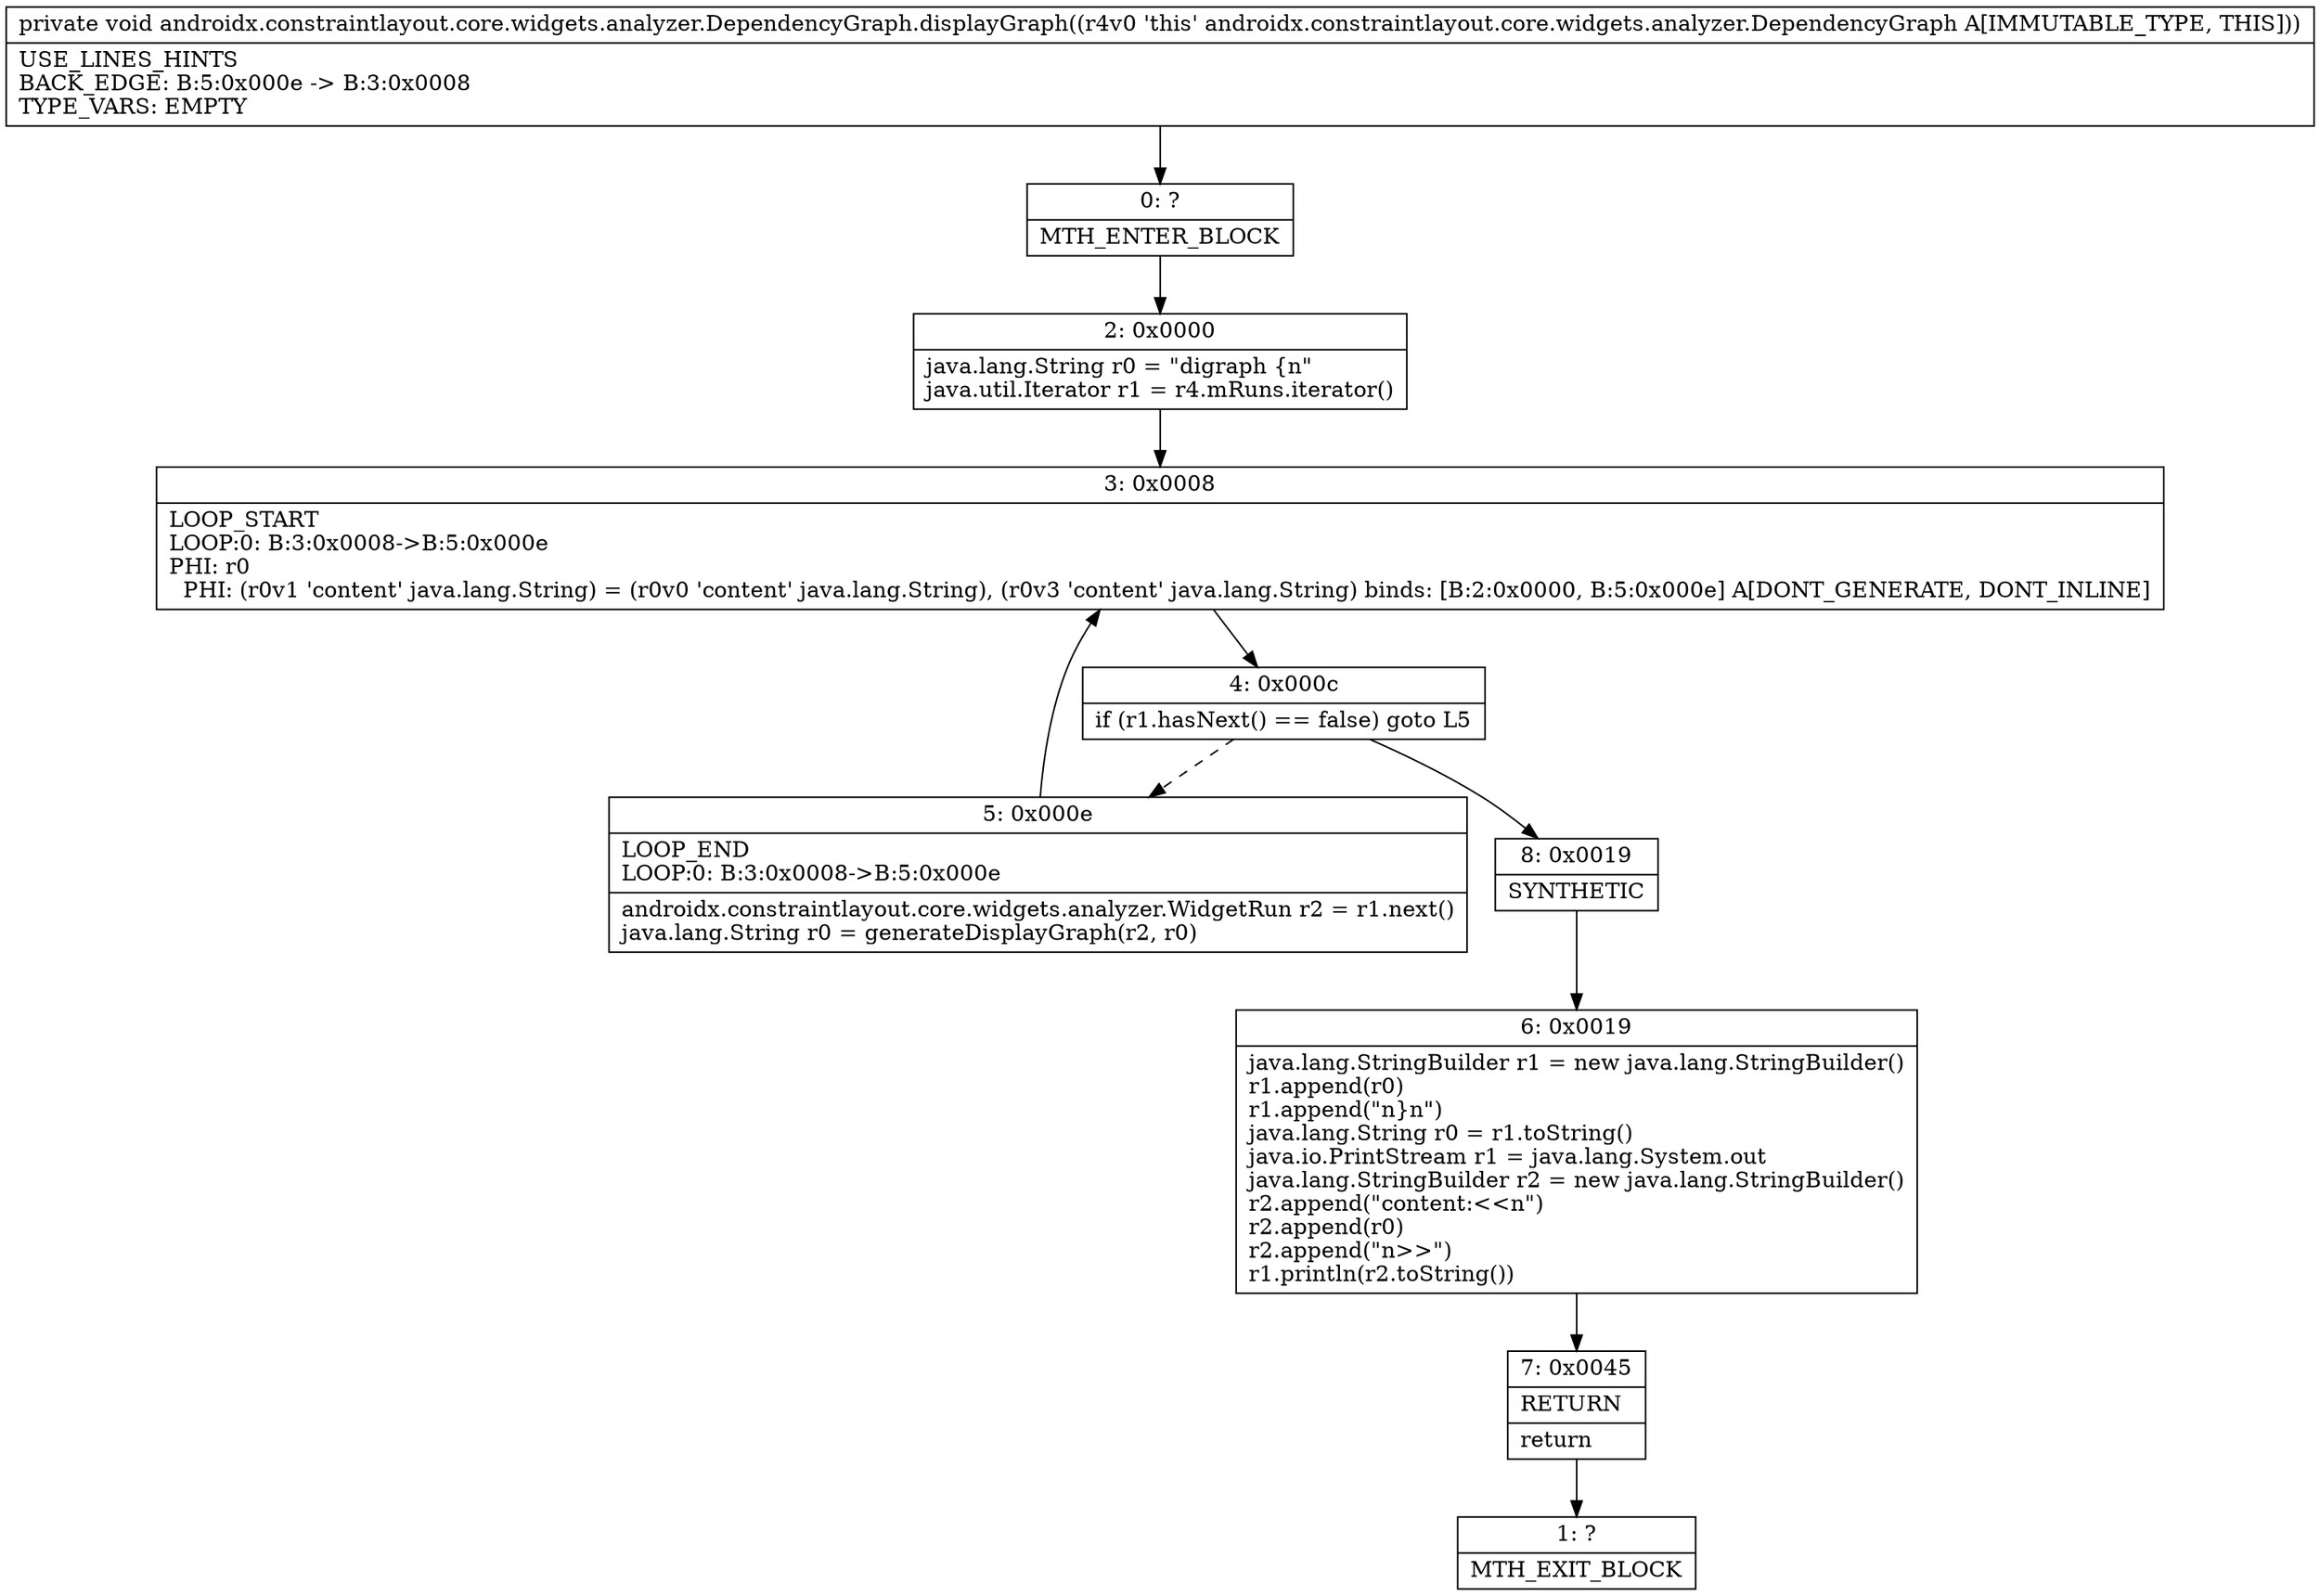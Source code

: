 digraph "CFG forandroidx.constraintlayout.core.widgets.analyzer.DependencyGraph.displayGraph()V" {
Node_0 [shape=record,label="{0\:\ ?|MTH_ENTER_BLOCK\l}"];
Node_2 [shape=record,label="{2\:\ 0x0000|java.lang.String r0 = \"digraph \{n\"\ljava.util.Iterator r1 = r4.mRuns.iterator()\l}"];
Node_3 [shape=record,label="{3\:\ 0x0008|LOOP_START\lLOOP:0: B:3:0x0008\-\>B:5:0x000e\lPHI: r0 \l  PHI: (r0v1 'content' java.lang.String) = (r0v0 'content' java.lang.String), (r0v3 'content' java.lang.String) binds: [B:2:0x0000, B:5:0x000e] A[DONT_GENERATE, DONT_INLINE]\l}"];
Node_4 [shape=record,label="{4\:\ 0x000c|if (r1.hasNext() == false) goto L5\l}"];
Node_5 [shape=record,label="{5\:\ 0x000e|LOOP_END\lLOOP:0: B:3:0x0008\-\>B:5:0x000e\l|androidx.constraintlayout.core.widgets.analyzer.WidgetRun r2 = r1.next()\ljava.lang.String r0 = generateDisplayGraph(r2, r0)\l}"];
Node_8 [shape=record,label="{8\:\ 0x0019|SYNTHETIC\l}"];
Node_6 [shape=record,label="{6\:\ 0x0019|java.lang.StringBuilder r1 = new java.lang.StringBuilder()\lr1.append(r0)\lr1.append(\"n\}n\")\ljava.lang.String r0 = r1.toString()\ljava.io.PrintStream r1 = java.lang.System.out\ljava.lang.StringBuilder r2 = new java.lang.StringBuilder()\lr2.append(\"content:\<\<n\")\lr2.append(r0)\lr2.append(\"n\>\>\")\lr1.println(r2.toString())\l}"];
Node_7 [shape=record,label="{7\:\ 0x0045|RETURN\l|return\l}"];
Node_1 [shape=record,label="{1\:\ ?|MTH_EXIT_BLOCK\l}"];
MethodNode[shape=record,label="{private void androidx.constraintlayout.core.widgets.analyzer.DependencyGraph.displayGraph((r4v0 'this' androidx.constraintlayout.core.widgets.analyzer.DependencyGraph A[IMMUTABLE_TYPE, THIS]))  | USE_LINES_HINTS\lBACK_EDGE: B:5:0x000e \-\> B:3:0x0008\lTYPE_VARS: EMPTY\l}"];
MethodNode -> Node_0;Node_0 -> Node_2;
Node_2 -> Node_3;
Node_3 -> Node_4;
Node_4 -> Node_5[style=dashed];
Node_4 -> Node_8;
Node_5 -> Node_3;
Node_8 -> Node_6;
Node_6 -> Node_7;
Node_7 -> Node_1;
}

